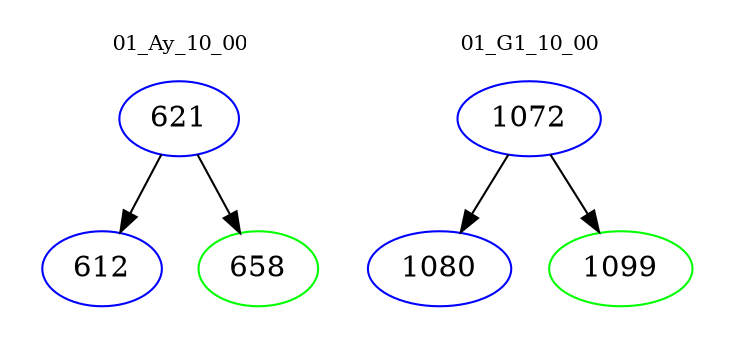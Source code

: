 digraph{
subgraph cluster_0 {
color = white
label = "01_Ay_10_00";
fontsize=10;
T0_621 [label="621", color="blue"]
T0_621 -> T0_612 [color="black"]
T0_612 [label="612", color="blue"]
T0_621 -> T0_658 [color="black"]
T0_658 [label="658", color="green"]
}
subgraph cluster_1 {
color = white
label = "01_G1_10_00";
fontsize=10;
T1_1072 [label="1072", color="blue"]
T1_1072 -> T1_1080 [color="black"]
T1_1080 [label="1080", color="blue"]
T1_1072 -> T1_1099 [color="black"]
T1_1099 [label="1099", color="green"]
}
}
